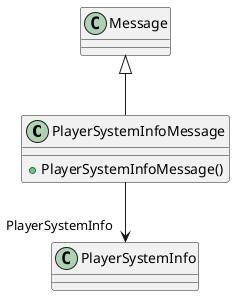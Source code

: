 @startuml
class PlayerSystemInfoMessage {
    + PlayerSystemInfoMessage()
}
Message <|-- PlayerSystemInfoMessage
PlayerSystemInfoMessage --> "PlayerSystemInfo" PlayerSystemInfo
@enduml
